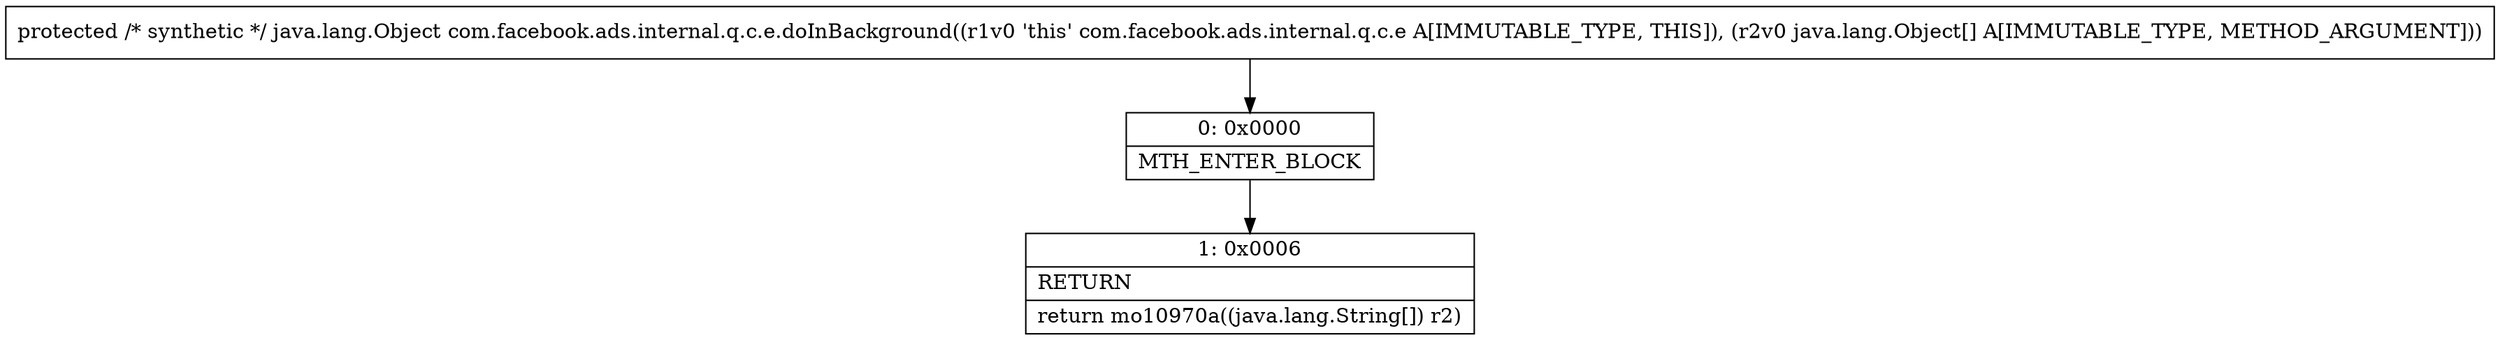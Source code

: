 digraph "CFG forcom.facebook.ads.internal.q.c.e.doInBackground([Ljava\/lang\/Object;)Ljava\/lang\/Object;" {
Node_0 [shape=record,label="{0\:\ 0x0000|MTH_ENTER_BLOCK\l}"];
Node_1 [shape=record,label="{1\:\ 0x0006|RETURN\l|return mo10970a((java.lang.String[]) r2)\l}"];
MethodNode[shape=record,label="{protected \/* synthetic *\/ java.lang.Object com.facebook.ads.internal.q.c.e.doInBackground((r1v0 'this' com.facebook.ads.internal.q.c.e A[IMMUTABLE_TYPE, THIS]), (r2v0 java.lang.Object[] A[IMMUTABLE_TYPE, METHOD_ARGUMENT])) }"];
MethodNode -> Node_0;
Node_0 -> Node_1;
}

